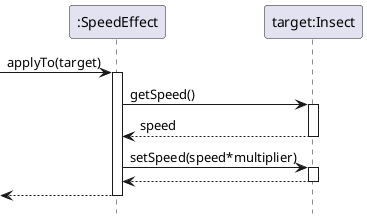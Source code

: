 @startuml SpeedEffect/application
hide footbox

participant ":SpeedEffect" as effect
participant "target:Insect" as target

-> effect : applyTo(target)
activate effect

effect -> target : getSpeed()
activate target
return speed

effect -> target : setSpeed(speed*multiplier)
activate target
return

<-- effect
deactivate effect
@enduml